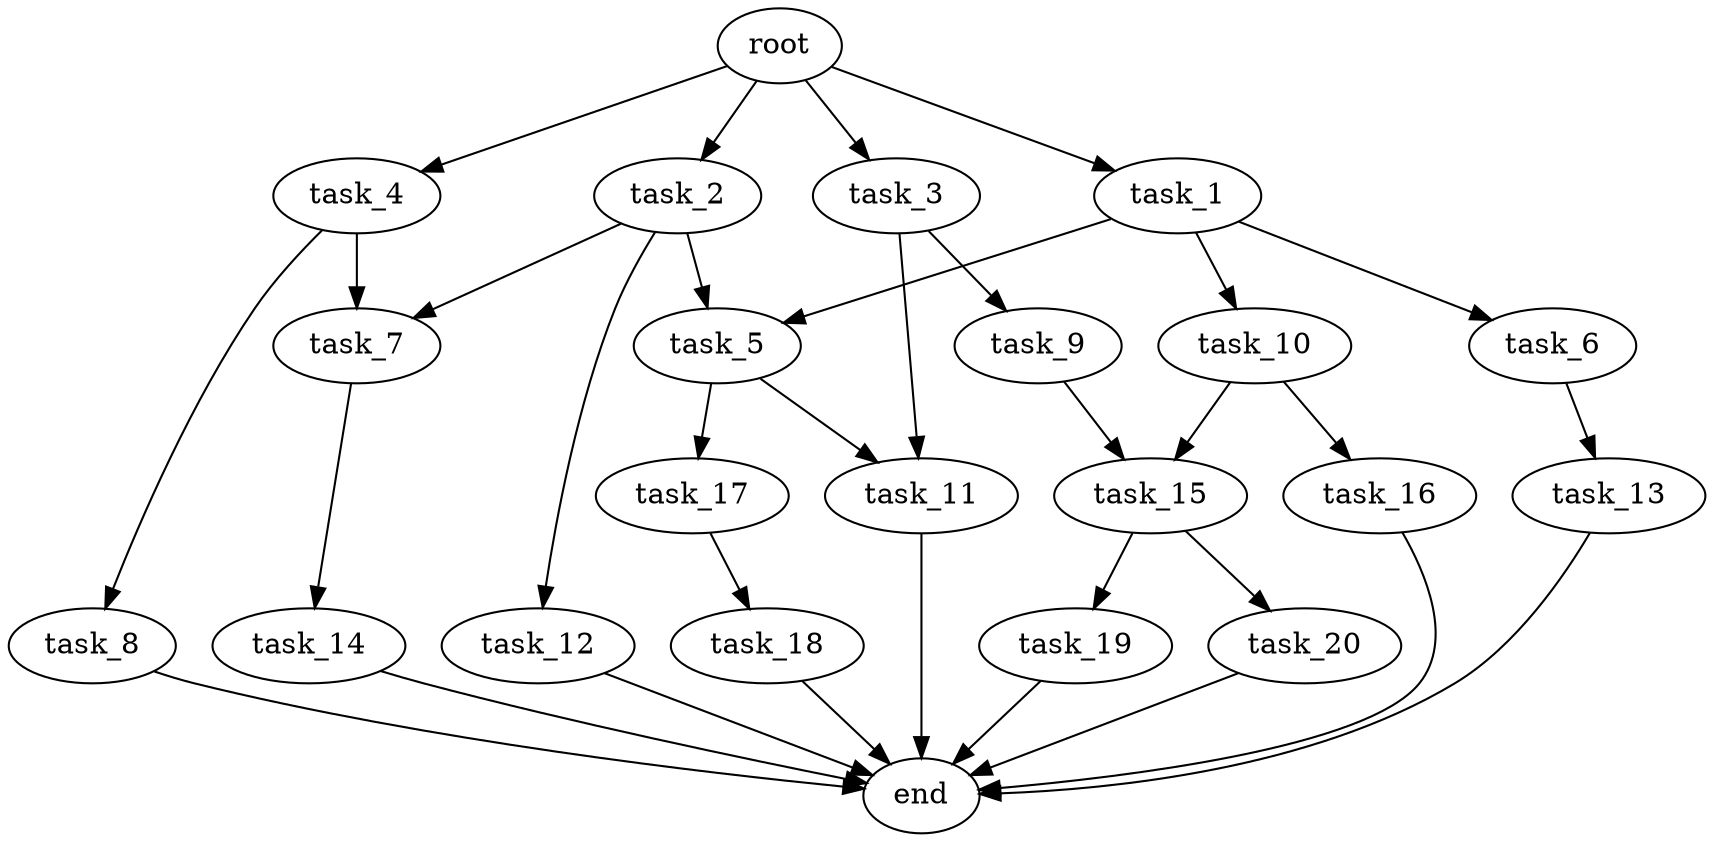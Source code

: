 digraph G {
  root [size="0.000000e+00"];
  task_1 [size="6.794427e+09"];
  task_2 [size="9.527941e+09"];
  task_3 [size="1.428652e+09"];
  task_4 [size="6.076121e+09"];
  task_5 [size="7.813338e+09"];
  task_6 [size="3.489549e+08"];
  task_7 [size="6.732664e+08"];
  task_8 [size="7.785375e+09"];
  task_9 [size="3.663918e+09"];
  task_10 [size="3.829161e+09"];
  task_11 [size="5.672879e+09"];
  task_12 [size="6.051343e+09"];
  task_13 [size="6.790942e+09"];
  task_14 [size="9.488286e+09"];
  task_15 [size="3.720762e+09"];
  task_16 [size="7.631082e+09"];
  task_17 [size="5.739644e+09"];
  task_18 [size="5.295069e+09"];
  task_19 [size="3.980942e+09"];
  task_20 [size="6.495958e+09"];
  end [size="0.000000e+00"];

  root -> task_1 [size="1.000000e-12"];
  root -> task_2 [size="1.000000e-12"];
  root -> task_3 [size="1.000000e-12"];
  root -> task_4 [size="1.000000e-12"];
  task_1 -> task_5 [size="3.906669e+08"];
  task_1 -> task_6 [size="3.489549e+07"];
  task_1 -> task_10 [size="3.829161e+08"];
  task_2 -> task_5 [size="3.906669e+08"];
  task_2 -> task_7 [size="3.366332e+07"];
  task_2 -> task_12 [size="6.051343e+08"];
  task_3 -> task_9 [size="3.663918e+08"];
  task_3 -> task_11 [size="2.836440e+08"];
  task_4 -> task_7 [size="3.366332e+07"];
  task_4 -> task_8 [size="7.785375e+08"];
  task_5 -> task_11 [size="2.836440e+08"];
  task_5 -> task_17 [size="5.739644e+08"];
  task_6 -> task_13 [size="6.790942e+08"];
  task_7 -> task_14 [size="9.488286e+08"];
  task_8 -> end [size="1.000000e-12"];
  task_9 -> task_15 [size="1.860381e+08"];
  task_10 -> task_15 [size="1.860381e+08"];
  task_10 -> task_16 [size="7.631082e+08"];
  task_11 -> end [size="1.000000e-12"];
  task_12 -> end [size="1.000000e-12"];
  task_13 -> end [size="1.000000e-12"];
  task_14 -> end [size="1.000000e-12"];
  task_15 -> task_19 [size="3.980942e+08"];
  task_15 -> task_20 [size="6.495958e+08"];
  task_16 -> end [size="1.000000e-12"];
  task_17 -> task_18 [size="5.295069e+08"];
  task_18 -> end [size="1.000000e-12"];
  task_19 -> end [size="1.000000e-12"];
  task_20 -> end [size="1.000000e-12"];
}
